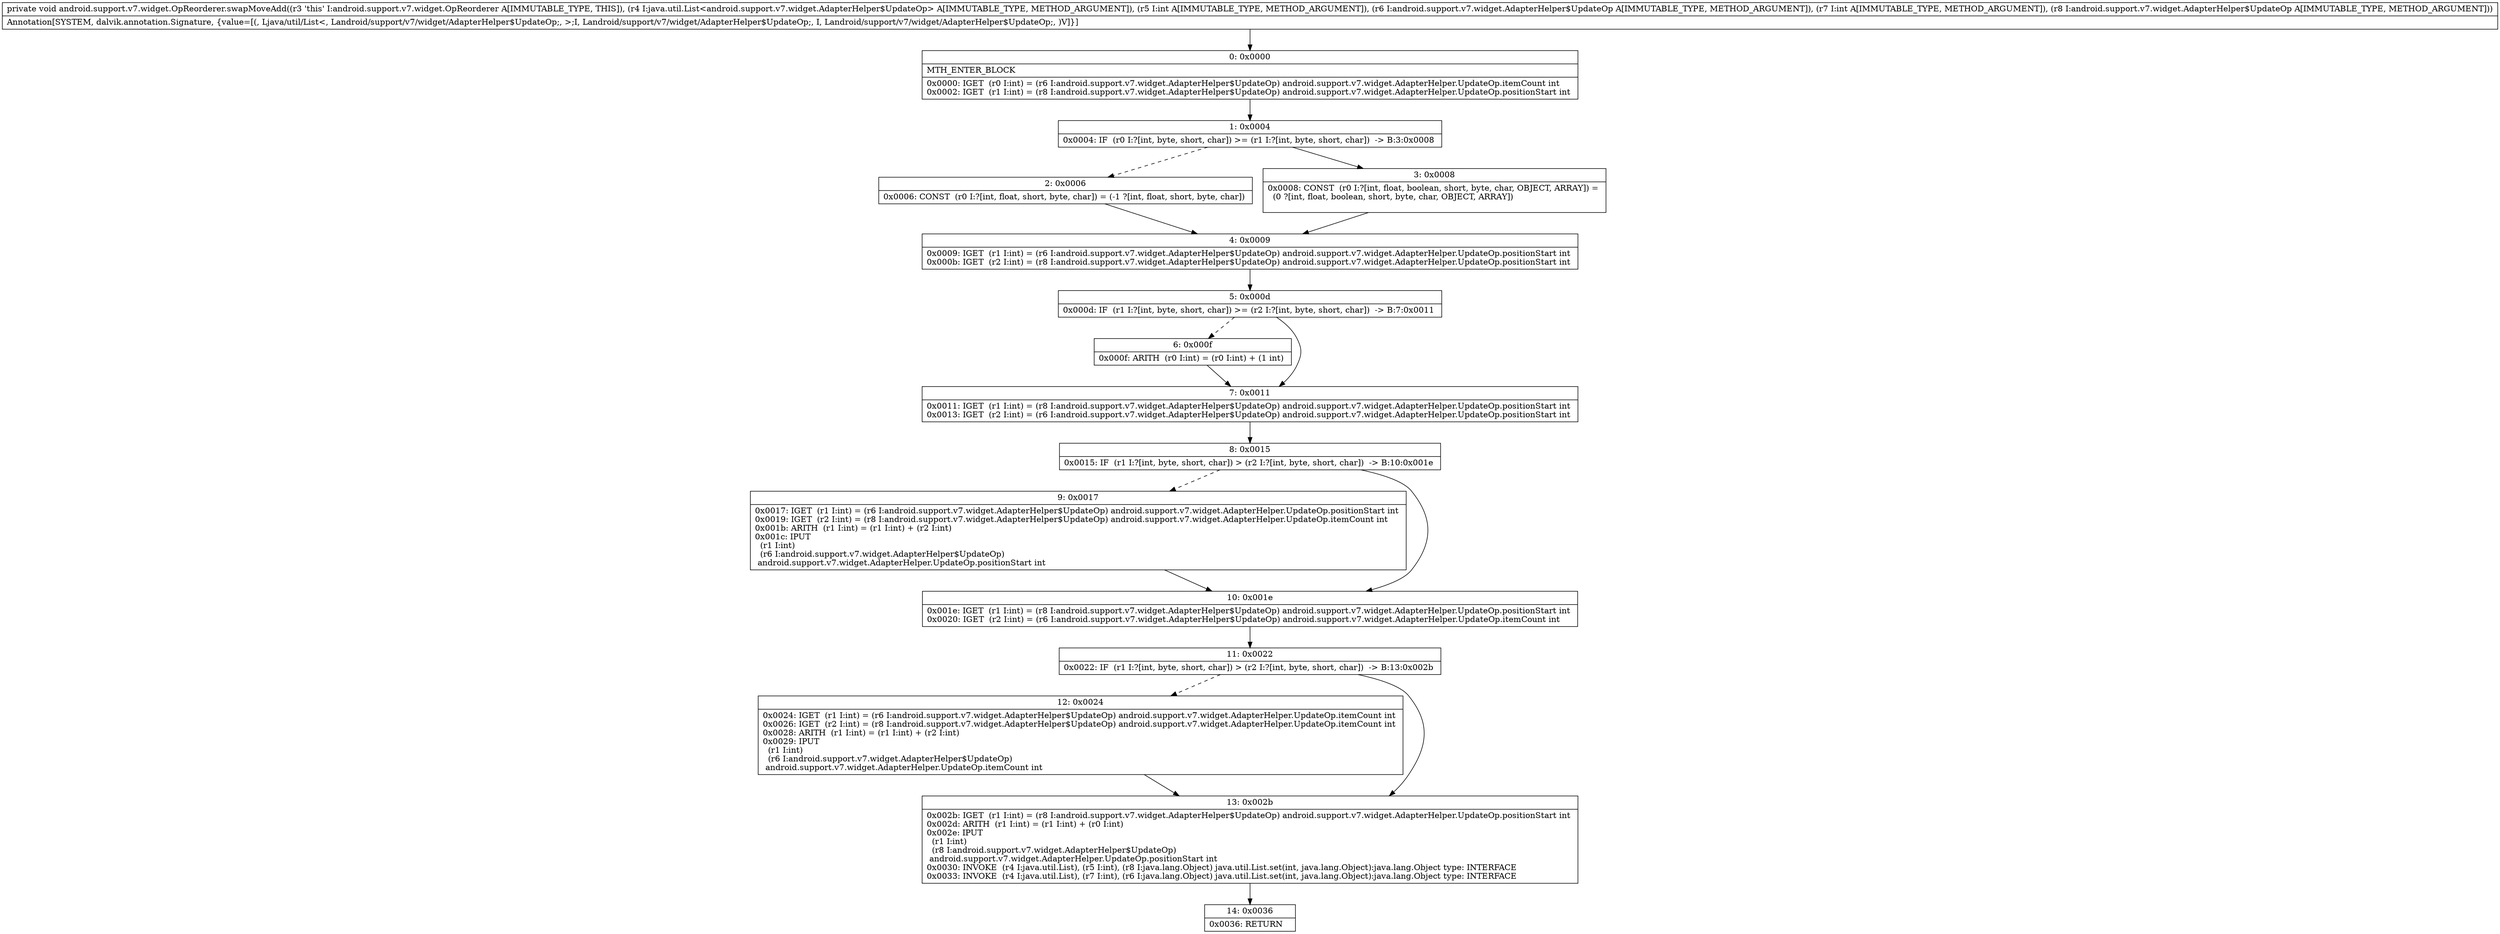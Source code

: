 digraph "CFG forandroid.support.v7.widget.OpReorderer.swapMoveAdd(Ljava\/util\/List;ILandroid\/support\/v7\/widget\/AdapterHelper$UpdateOp;ILandroid\/support\/v7\/widget\/AdapterHelper$UpdateOp;)V" {
Node_0 [shape=record,label="{0\:\ 0x0000|MTH_ENTER_BLOCK\l|0x0000: IGET  (r0 I:int) = (r6 I:android.support.v7.widget.AdapterHelper$UpdateOp) android.support.v7.widget.AdapterHelper.UpdateOp.itemCount int \l0x0002: IGET  (r1 I:int) = (r8 I:android.support.v7.widget.AdapterHelper$UpdateOp) android.support.v7.widget.AdapterHelper.UpdateOp.positionStart int \l}"];
Node_1 [shape=record,label="{1\:\ 0x0004|0x0004: IF  (r0 I:?[int, byte, short, char]) \>= (r1 I:?[int, byte, short, char])  \-\> B:3:0x0008 \l}"];
Node_2 [shape=record,label="{2\:\ 0x0006|0x0006: CONST  (r0 I:?[int, float, short, byte, char]) = (\-1 ?[int, float, short, byte, char]) \l}"];
Node_3 [shape=record,label="{3\:\ 0x0008|0x0008: CONST  (r0 I:?[int, float, boolean, short, byte, char, OBJECT, ARRAY]) = \l  (0 ?[int, float, boolean, short, byte, char, OBJECT, ARRAY])\l \l}"];
Node_4 [shape=record,label="{4\:\ 0x0009|0x0009: IGET  (r1 I:int) = (r6 I:android.support.v7.widget.AdapterHelper$UpdateOp) android.support.v7.widget.AdapterHelper.UpdateOp.positionStart int \l0x000b: IGET  (r2 I:int) = (r8 I:android.support.v7.widget.AdapterHelper$UpdateOp) android.support.v7.widget.AdapterHelper.UpdateOp.positionStart int \l}"];
Node_5 [shape=record,label="{5\:\ 0x000d|0x000d: IF  (r1 I:?[int, byte, short, char]) \>= (r2 I:?[int, byte, short, char])  \-\> B:7:0x0011 \l}"];
Node_6 [shape=record,label="{6\:\ 0x000f|0x000f: ARITH  (r0 I:int) = (r0 I:int) + (1 int) \l}"];
Node_7 [shape=record,label="{7\:\ 0x0011|0x0011: IGET  (r1 I:int) = (r8 I:android.support.v7.widget.AdapterHelper$UpdateOp) android.support.v7.widget.AdapterHelper.UpdateOp.positionStart int \l0x0013: IGET  (r2 I:int) = (r6 I:android.support.v7.widget.AdapterHelper$UpdateOp) android.support.v7.widget.AdapterHelper.UpdateOp.positionStart int \l}"];
Node_8 [shape=record,label="{8\:\ 0x0015|0x0015: IF  (r1 I:?[int, byte, short, char]) \> (r2 I:?[int, byte, short, char])  \-\> B:10:0x001e \l}"];
Node_9 [shape=record,label="{9\:\ 0x0017|0x0017: IGET  (r1 I:int) = (r6 I:android.support.v7.widget.AdapterHelper$UpdateOp) android.support.v7.widget.AdapterHelper.UpdateOp.positionStart int \l0x0019: IGET  (r2 I:int) = (r8 I:android.support.v7.widget.AdapterHelper$UpdateOp) android.support.v7.widget.AdapterHelper.UpdateOp.itemCount int \l0x001b: ARITH  (r1 I:int) = (r1 I:int) + (r2 I:int) \l0x001c: IPUT  \l  (r1 I:int)\l  (r6 I:android.support.v7.widget.AdapterHelper$UpdateOp)\l android.support.v7.widget.AdapterHelper.UpdateOp.positionStart int \l}"];
Node_10 [shape=record,label="{10\:\ 0x001e|0x001e: IGET  (r1 I:int) = (r8 I:android.support.v7.widget.AdapterHelper$UpdateOp) android.support.v7.widget.AdapterHelper.UpdateOp.positionStart int \l0x0020: IGET  (r2 I:int) = (r6 I:android.support.v7.widget.AdapterHelper$UpdateOp) android.support.v7.widget.AdapterHelper.UpdateOp.itemCount int \l}"];
Node_11 [shape=record,label="{11\:\ 0x0022|0x0022: IF  (r1 I:?[int, byte, short, char]) \> (r2 I:?[int, byte, short, char])  \-\> B:13:0x002b \l}"];
Node_12 [shape=record,label="{12\:\ 0x0024|0x0024: IGET  (r1 I:int) = (r6 I:android.support.v7.widget.AdapterHelper$UpdateOp) android.support.v7.widget.AdapterHelper.UpdateOp.itemCount int \l0x0026: IGET  (r2 I:int) = (r8 I:android.support.v7.widget.AdapterHelper$UpdateOp) android.support.v7.widget.AdapterHelper.UpdateOp.itemCount int \l0x0028: ARITH  (r1 I:int) = (r1 I:int) + (r2 I:int) \l0x0029: IPUT  \l  (r1 I:int)\l  (r6 I:android.support.v7.widget.AdapterHelper$UpdateOp)\l android.support.v7.widget.AdapterHelper.UpdateOp.itemCount int \l}"];
Node_13 [shape=record,label="{13\:\ 0x002b|0x002b: IGET  (r1 I:int) = (r8 I:android.support.v7.widget.AdapterHelper$UpdateOp) android.support.v7.widget.AdapterHelper.UpdateOp.positionStart int \l0x002d: ARITH  (r1 I:int) = (r1 I:int) + (r0 I:int) \l0x002e: IPUT  \l  (r1 I:int)\l  (r8 I:android.support.v7.widget.AdapterHelper$UpdateOp)\l android.support.v7.widget.AdapterHelper.UpdateOp.positionStart int \l0x0030: INVOKE  (r4 I:java.util.List), (r5 I:int), (r8 I:java.lang.Object) java.util.List.set(int, java.lang.Object):java.lang.Object type: INTERFACE \l0x0033: INVOKE  (r4 I:java.util.List), (r7 I:int), (r6 I:java.lang.Object) java.util.List.set(int, java.lang.Object):java.lang.Object type: INTERFACE \l}"];
Node_14 [shape=record,label="{14\:\ 0x0036|0x0036: RETURN   \l}"];
MethodNode[shape=record,label="{private void android.support.v7.widget.OpReorderer.swapMoveAdd((r3 'this' I:android.support.v7.widget.OpReorderer A[IMMUTABLE_TYPE, THIS]), (r4 I:java.util.List\<android.support.v7.widget.AdapterHelper$UpdateOp\> A[IMMUTABLE_TYPE, METHOD_ARGUMENT]), (r5 I:int A[IMMUTABLE_TYPE, METHOD_ARGUMENT]), (r6 I:android.support.v7.widget.AdapterHelper$UpdateOp A[IMMUTABLE_TYPE, METHOD_ARGUMENT]), (r7 I:int A[IMMUTABLE_TYPE, METHOD_ARGUMENT]), (r8 I:android.support.v7.widget.AdapterHelper$UpdateOp A[IMMUTABLE_TYPE, METHOD_ARGUMENT]))  | Annotation[SYSTEM, dalvik.annotation.Signature, \{value=[(, Ljava\/util\/List\<, Landroid\/support\/v7\/widget\/AdapterHelper$UpdateOp;, \>;I, Landroid\/support\/v7\/widget\/AdapterHelper$UpdateOp;, I, Landroid\/support\/v7\/widget\/AdapterHelper$UpdateOp;, )V]\}]\l}"];
MethodNode -> Node_0;
Node_0 -> Node_1;
Node_1 -> Node_2[style=dashed];
Node_1 -> Node_3;
Node_2 -> Node_4;
Node_3 -> Node_4;
Node_4 -> Node_5;
Node_5 -> Node_6[style=dashed];
Node_5 -> Node_7;
Node_6 -> Node_7;
Node_7 -> Node_8;
Node_8 -> Node_9[style=dashed];
Node_8 -> Node_10;
Node_9 -> Node_10;
Node_10 -> Node_11;
Node_11 -> Node_12[style=dashed];
Node_11 -> Node_13;
Node_12 -> Node_13;
Node_13 -> Node_14;
}

